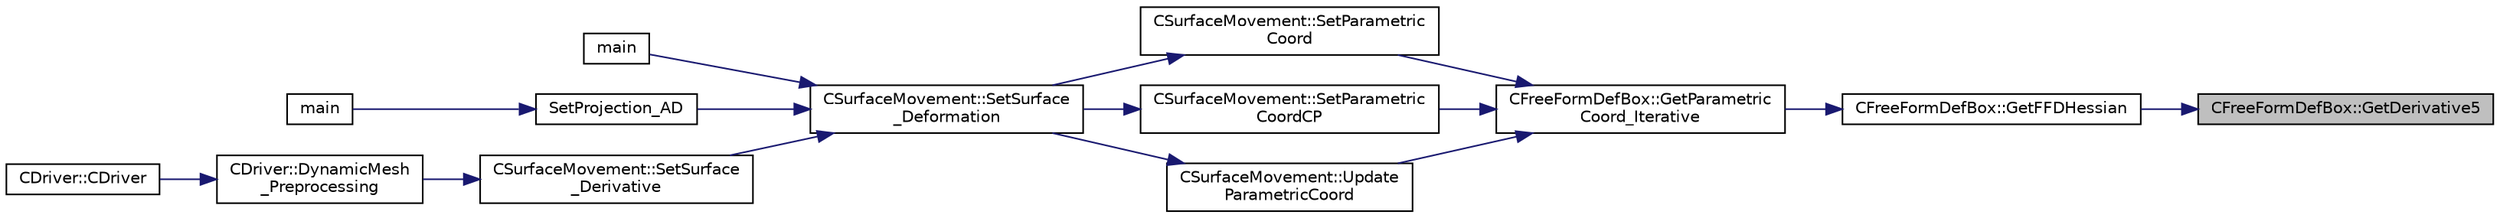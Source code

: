 digraph "CFreeFormDefBox::GetDerivative5"
{
 // LATEX_PDF_SIZE
  edge [fontname="Helvetica",fontsize="10",labelfontname="Helvetica",labelfontsize="10"];
  node [fontname="Helvetica",fontsize="10",shape=record];
  rankdir="RL";
  Node1 [label="CFreeFormDefBox::GetDerivative5",height=0.2,width=0.4,color="black", fillcolor="grey75", style="filled", fontcolor="black",tooltip="An auxiliary routine to help us compute the Hessian of F(u, v, w) = ||X(u, v, w)-(x,..."];
  Node1 -> Node2 [dir="back",color="midnightblue",fontsize="10",style="solid",fontname="Helvetica"];
  Node2 [label="CFreeFormDefBox::GetFFDHessian",height=0.2,width=0.4,color="black", fillcolor="white", style="filled",URL="$classCFreeFormDefBox.html#ae7e30b9f7e4e1d5683fc02c9097cb521",tooltip="The routine that computes the Hessian of F(u, v, w) = ||X(u, v, w)-(x, y, z)||^2 evaluated at (u,..."];
  Node2 -> Node3 [dir="back",color="midnightblue",fontsize="10",style="solid",fontname="Helvetica"];
  Node3 [label="CFreeFormDefBox::GetParametric\lCoord_Iterative",height=0.2,width=0.4,color="black", fillcolor="white", style="filled",URL="$classCFreeFormDefBox.html#acd4aade341e1dfa34720e987db5c4e1a",tooltip="Iterative strategy for computing the parametric coordinates."];
  Node3 -> Node4 [dir="back",color="midnightblue",fontsize="10",style="solid",fontname="Helvetica"];
  Node4 [label="CSurfaceMovement::SetParametric\lCoord",height=0.2,width=0.4,color="black", fillcolor="white", style="filled",URL="$classCSurfaceMovement.html#aba4574819df11175b382e0e765ec2f92",tooltip="Compute the parametric coordinates of a grid point using a point inversion strategy in the free form ..."];
  Node4 -> Node5 [dir="back",color="midnightblue",fontsize="10",style="solid",fontname="Helvetica"];
  Node5 [label="CSurfaceMovement::SetSurface\l_Deformation",height=0.2,width=0.4,color="black", fillcolor="white", style="filled",URL="$classCSurfaceMovement.html#af8da279141f7e64121f3d15019fee45e",tooltip="Set the surface/boundary deformation."];
  Node5 -> Node6 [dir="back",color="midnightblue",fontsize="10",style="solid",fontname="Helvetica"];
  Node6 [label="main",height=0.2,width=0.4,color="black", fillcolor="white", style="filled",URL="$SU2__DEF_8cpp.html#a0ddf1224851353fc92bfbff6f499fa97",tooltip=" "];
  Node5 -> Node7 [dir="back",color="midnightblue",fontsize="10",style="solid",fontname="Helvetica"];
  Node7 [label="SetProjection_AD",height=0.2,width=0.4,color="black", fillcolor="white", style="filled",URL="$SU2__DOT_8cpp.html#a3fceed882e8eb3d6796c8e8396af7d87",tooltip="Projection of the surface sensitivity using algorithmic differentiation (AD)."];
  Node7 -> Node8 [dir="back",color="midnightblue",fontsize="10",style="solid",fontname="Helvetica"];
  Node8 [label="main",height=0.2,width=0.4,color="black", fillcolor="white", style="filled",URL="$SU2__DOT_8cpp.html#a0ddf1224851353fc92bfbff6f499fa97",tooltip=" "];
  Node5 -> Node9 [dir="back",color="midnightblue",fontsize="10",style="solid",fontname="Helvetica"];
  Node9 [label="CSurfaceMovement::SetSurface\l_Derivative",height=0.2,width=0.4,color="black", fillcolor="white", style="filled",URL="$classCSurfaceMovement.html#af6aac73d04565bf6e9b81305b66e97e7",tooltip="Set derivatives of the surface/boundary deformation."];
  Node9 -> Node10 [dir="back",color="midnightblue",fontsize="10",style="solid",fontname="Helvetica"];
  Node10 [label="CDriver::DynamicMesh\l_Preprocessing",height=0.2,width=0.4,color="black", fillcolor="white", style="filled",URL="$classCDriver.html#ab130423a20d43ddd4eb0d9cde51c2708",tooltip="GridMovement_Preprocessing."];
  Node10 -> Node11 [dir="back",color="midnightblue",fontsize="10",style="solid",fontname="Helvetica"];
  Node11 [label="CDriver::CDriver",height=0.2,width=0.4,color="black", fillcolor="white", style="filled",URL="$classCDriver.html#a3fca4a013a6efa9bbb38fe78a86b5f3d",tooltip="Constructor of the class."];
  Node3 -> Node12 [dir="back",color="midnightblue",fontsize="10",style="solid",fontname="Helvetica"];
  Node12 [label="CSurfaceMovement::SetParametric\lCoordCP",height=0.2,width=0.4,color="black", fillcolor="white", style="filled",URL="$classCSurfaceMovement.html#aa2807f008a1580a5eafd712a7051b548",tooltip="Set the Parametric coordinates."];
  Node12 -> Node5 [dir="back",color="midnightblue",fontsize="10",style="solid",fontname="Helvetica"];
  Node3 -> Node13 [dir="back",color="midnightblue",fontsize="10",style="solid",fontname="Helvetica"];
  Node13 [label="CSurfaceMovement::Update\lParametricCoord",height=0.2,width=0.4,color="black", fillcolor="white", style="filled",URL="$classCSurfaceMovement.html#a955774953bd11927bcfcaec014125126",tooltip="Update the parametric coordinates of a grid point using a point inversion strategy in the free form F..."];
  Node13 -> Node5 [dir="back",color="midnightblue",fontsize="10",style="solid",fontname="Helvetica"];
}
